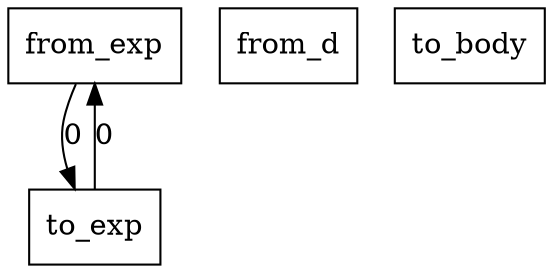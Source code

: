 digraph {
    graph [rankdir=TB
          ,bgcolor=transparent];
    node [shape=box
         ,fillcolor=white
         ,style=filled];
    0 [label=<from_exp>];
    1 [label=<from_d>];
    2 [label=<to_exp>];
    3 [label=<to_body>];
    0 -> 2 [label=0];
    2 -> 0 [label=0];
}